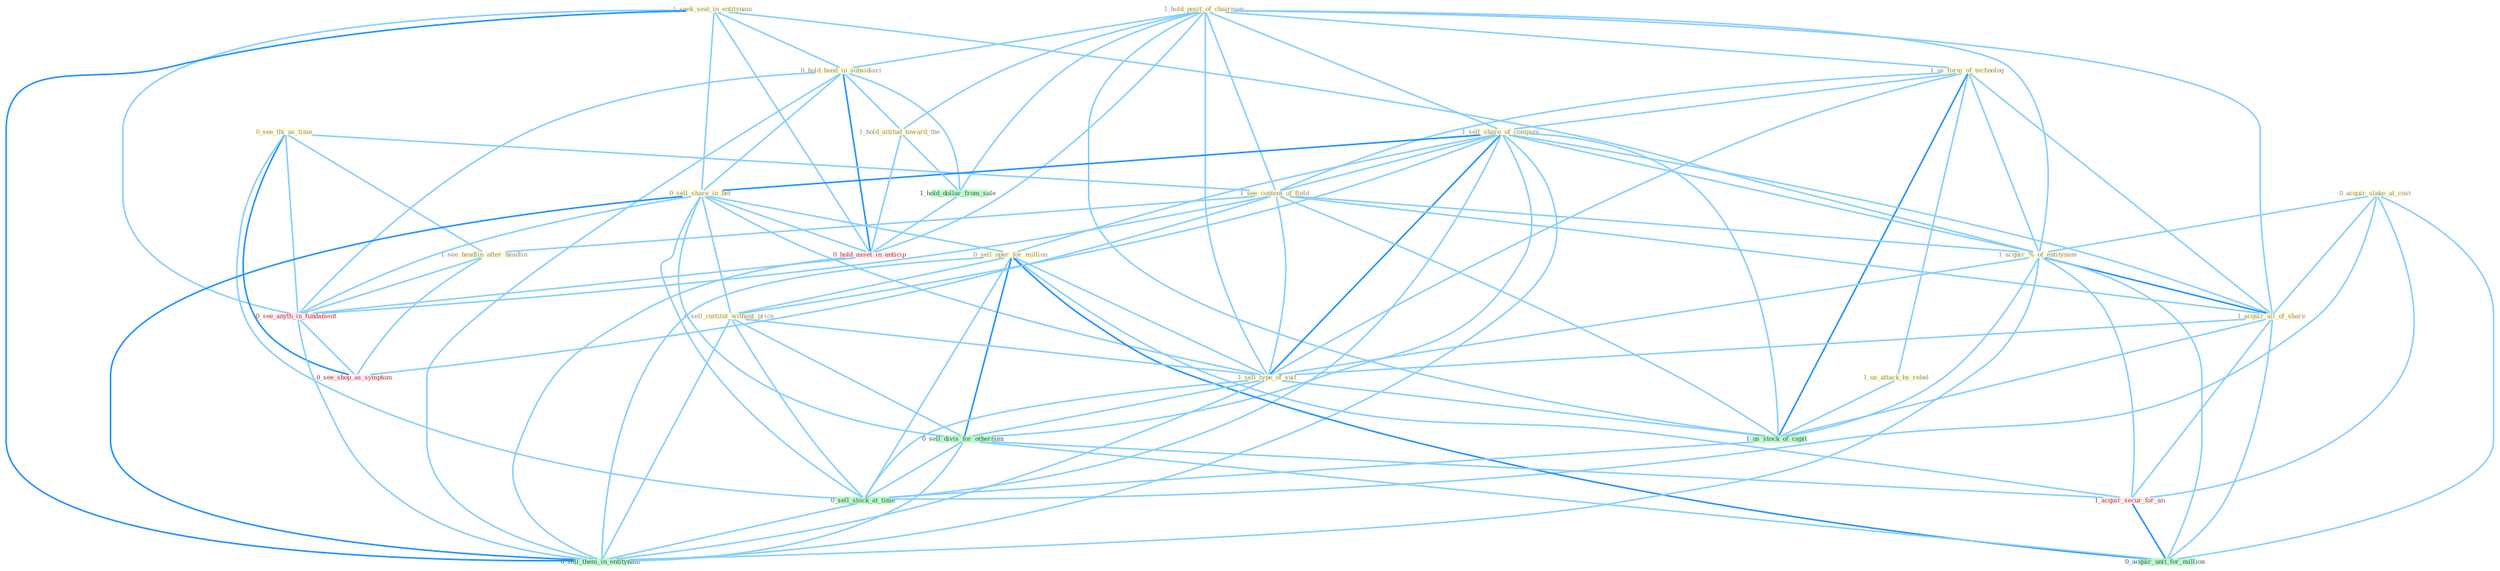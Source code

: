 Graph G{ 
    node
    [shape=polygon,style=filled,width=.5,height=.06,color="#BDFCC9",fixedsize=true,fontsize=4,
    fontcolor="#2f4f4f"];
    {node
    [color="#ffffe0", fontcolor="#8b7d6b"] "1_seek_seat_in_entitynam " "1_hold_posit_of_chairman " "0_hold_bond_in_subsidiari " "1_us_form_of_technolog " "1_us_attack_by_rebel " "0_acquir_stake_at_cost " "0_see_thi_as_time " "1_sell_share_of_compani " "0_sell_share_in_bet " "0_sell_oper_for_million " "1_see_content_of_field " "1_acquir_%_of_entitynam " "0_sell_institut_without_price " "1_acquir_all_of_share " "1_hold_attitud_toward_the " "1_see_headlin_after_headlin " "1_sell_type_of_suit "}
{node [color="#fff0f5", fontcolor="#b22222"] "1_acquir_secur_for_an " "0_hold_asset_in_anticip " "0_see_anyth_in_fundament " "0_see_shop_as_symptom "}
edge [color="#B0E2FF"];

	"1_seek_seat_in_entitynam " -- "0_hold_bond_in_subsidiari " [w="1", color="#87cefa" ];
	"1_seek_seat_in_entitynam " -- "0_sell_share_in_bet " [w="1", color="#87cefa" ];
	"1_seek_seat_in_entitynam " -- "1_acquir_%_of_entitynam " [w="1", color="#87cefa" ];
	"1_seek_seat_in_entitynam " -- "0_hold_asset_in_anticip " [w="1", color="#87cefa" ];
	"1_seek_seat_in_entitynam " -- "0_see_anyth_in_fundament " [w="1", color="#87cefa" ];
	"1_seek_seat_in_entitynam " -- "0_sell_them_in_entitynam " [w="2", color="#1e90ff" , len=0.8];
	"1_hold_posit_of_chairman " -- "0_hold_bond_in_subsidiari " [w="1", color="#87cefa" ];
	"1_hold_posit_of_chairman " -- "1_us_form_of_technolog " [w="1", color="#87cefa" ];
	"1_hold_posit_of_chairman " -- "1_sell_share_of_compani " [w="1", color="#87cefa" ];
	"1_hold_posit_of_chairman " -- "1_see_content_of_field " [w="1", color="#87cefa" ];
	"1_hold_posit_of_chairman " -- "1_acquir_%_of_entitynam " [w="1", color="#87cefa" ];
	"1_hold_posit_of_chairman " -- "1_acquir_all_of_share " [w="1", color="#87cefa" ];
	"1_hold_posit_of_chairman " -- "1_hold_attitud_toward_the " [w="1", color="#87cefa" ];
	"1_hold_posit_of_chairman " -- "1_sell_type_of_suit " [w="1", color="#87cefa" ];
	"1_hold_posit_of_chairman " -- "1_us_stock_of_capit " [w="1", color="#87cefa" ];
	"1_hold_posit_of_chairman " -- "1_hold_dollar_from_sale " [w="1", color="#87cefa" ];
	"1_hold_posit_of_chairman " -- "0_hold_asset_in_anticip " [w="1", color="#87cefa" ];
	"0_hold_bond_in_subsidiari " -- "0_sell_share_in_bet " [w="1", color="#87cefa" ];
	"0_hold_bond_in_subsidiari " -- "1_hold_attitud_toward_the " [w="1", color="#87cefa" ];
	"0_hold_bond_in_subsidiari " -- "1_hold_dollar_from_sale " [w="1", color="#87cefa" ];
	"0_hold_bond_in_subsidiari " -- "0_hold_asset_in_anticip " [w="2", color="#1e90ff" , len=0.8];
	"0_hold_bond_in_subsidiari " -- "0_see_anyth_in_fundament " [w="1", color="#87cefa" ];
	"0_hold_bond_in_subsidiari " -- "0_sell_them_in_entitynam " [w="1", color="#87cefa" ];
	"1_us_form_of_technolog " -- "1_us_attack_by_rebel " [w="1", color="#87cefa" ];
	"1_us_form_of_technolog " -- "1_sell_share_of_compani " [w="1", color="#87cefa" ];
	"1_us_form_of_technolog " -- "1_see_content_of_field " [w="1", color="#87cefa" ];
	"1_us_form_of_technolog " -- "1_acquir_%_of_entitynam " [w="1", color="#87cefa" ];
	"1_us_form_of_technolog " -- "1_acquir_all_of_share " [w="1", color="#87cefa" ];
	"1_us_form_of_technolog " -- "1_sell_type_of_suit " [w="1", color="#87cefa" ];
	"1_us_form_of_technolog " -- "1_us_stock_of_capit " [w="2", color="#1e90ff" , len=0.8];
	"1_us_attack_by_rebel " -- "1_us_stock_of_capit " [w="1", color="#87cefa" ];
	"0_acquir_stake_at_cost " -- "1_acquir_%_of_entitynam " [w="1", color="#87cefa" ];
	"0_acquir_stake_at_cost " -- "1_acquir_all_of_share " [w="1", color="#87cefa" ];
	"0_acquir_stake_at_cost " -- "1_acquir_secur_for_an " [w="1", color="#87cefa" ];
	"0_acquir_stake_at_cost " -- "0_sell_stock_at_time " [w="1", color="#87cefa" ];
	"0_acquir_stake_at_cost " -- "0_acquir_unit_for_million " [w="1", color="#87cefa" ];
	"0_see_thi_as_time " -- "1_see_content_of_field " [w="1", color="#87cefa" ];
	"0_see_thi_as_time " -- "1_see_headlin_after_headlin " [w="1", color="#87cefa" ];
	"0_see_thi_as_time " -- "0_sell_stock_at_time " [w="1", color="#87cefa" ];
	"0_see_thi_as_time " -- "0_see_anyth_in_fundament " [w="1", color="#87cefa" ];
	"0_see_thi_as_time " -- "0_see_shop_as_symptom " [w="2", color="#1e90ff" , len=0.8];
	"1_sell_share_of_compani " -- "0_sell_share_in_bet " [w="2", color="#1e90ff" , len=0.8];
	"1_sell_share_of_compani " -- "0_sell_oper_for_million " [w="1", color="#87cefa" ];
	"1_sell_share_of_compani " -- "1_see_content_of_field " [w="1", color="#87cefa" ];
	"1_sell_share_of_compani " -- "1_acquir_%_of_entitynam " [w="1", color="#87cefa" ];
	"1_sell_share_of_compani " -- "0_sell_institut_without_price " [w="1", color="#87cefa" ];
	"1_sell_share_of_compani " -- "1_acquir_all_of_share " [w="1", color="#87cefa" ];
	"1_sell_share_of_compani " -- "1_sell_type_of_suit " [w="2", color="#1e90ff" , len=0.8];
	"1_sell_share_of_compani " -- "0_sell_divis_for_othernum " [w="1", color="#87cefa" ];
	"1_sell_share_of_compani " -- "1_us_stock_of_capit " [w="1", color="#87cefa" ];
	"1_sell_share_of_compani " -- "0_sell_stock_at_time " [w="1", color="#87cefa" ];
	"1_sell_share_of_compani " -- "0_sell_them_in_entitynam " [w="1", color="#87cefa" ];
	"0_sell_share_in_bet " -- "0_sell_oper_for_million " [w="1", color="#87cefa" ];
	"0_sell_share_in_bet " -- "0_sell_institut_without_price " [w="1", color="#87cefa" ];
	"0_sell_share_in_bet " -- "1_sell_type_of_suit " [w="1", color="#87cefa" ];
	"0_sell_share_in_bet " -- "0_sell_divis_for_othernum " [w="1", color="#87cefa" ];
	"0_sell_share_in_bet " -- "0_hold_asset_in_anticip " [w="1", color="#87cefa" ];
	"0_sell_share_in_bet " -- "0_sell_stock_at_time " [w="1", color="#87cefa" ];
	"0_sell_share_in_bet " -- "0_see_anyth_in_fundament " [w="1", color="#87cefa" ];
	"0_sell_share_in_bet " -- "0_sell_them_in_entitynam " [w="2", color="#1e90ff" , len=0.8];
	"0_sell_oper_for_million " -- "0_sell_institut_without_price " [w="1", color="#87cefa" ];
	"0_sell_oper_for_million " -- "1_sell_type_of_suit " [w="1", color="#87cefa" ];
	"0_sell_oper_for_million " -- "0_sell_divis_for_othernum " [w="2", color="#1e90ff" , len=0.8];
	"0_sell_oper_for_million " -- "1_acquir_secur_for_an " [w="1", color="#87cefa" ];
	"0_sell_oper_for_million " -- "0_sell_stock_at_time " [w="1", color="#87cefa" ];
	"0_sell_oper_for_million " -- "0_acquir_unit_for_million " [w="2", color="#1e90ff" , len=0.8];
	"0_sell_oper_for_million " -- "0_sell_them_in_entitynam " [w="1", color="#87cefa" ];
	"1_see_content_of_field " -- "1_acquir_%_of_entitynam " [w="1", color="#87cefa" ];
	"1_see_content_of_field " -- "1_acquir_all_of_share " [w="1", color="#87cefa" ];
	"1_see_content_of_field " -- "1_see_headlin_after_headlin " [w="1", color="#87cefa" ];
	"1_see_content_of_field " -- "1_sell_type_of_suit " [w="1", color="#87cefa" ];
	"1_see_content_of_field " -- "1_us_stock_of_capit " [w="1", color="#87cefa" ];
	"1_see_content_of_field " -- "0_see_anyth_in_fundament " [w="1", color="#87cefa" ];
	"1_see_content_of_field " -- "0_see_shop_as_symptom " [w="1", color="#87cefa" ];
	"1_acquir_%_of_entitynam " -- "1_acquir_all_of_share " [w="2", color="#1e90ff" , len=0.8];
	"1_acquir_%_of_entitynam " -- "1_sell_type_of_suit " [w="1", color="#87cefa" ];
	"1_acquir_%_of_entitynam " -- "1_acquir_secur_for_an " [w="1", color="#87cefa" ];
	"1_acquir_%_of_entitynam " -- "1_us_stock_of_capit " [w="1", color="#87cefa" ];
	"1_acquir_%_of_entitynam " -- "0_acquir_unit_for_million " [w="1", color="#87cefa" ];
	"1_acquir_%_of_entitynam " -- "0_sell_them_in_entitynam " [w="1", color="#87cefa" ];
	"0_sell_institut_without_price " -- "1_sell_type_of_suit " [w="1", color="#87cefa" ];
	"0_sell_institut_without_price " -- "0_sell_divis_for_othernum " [w="1", color="#87cefa" ];
	"0_sell_institut_without_price " -- "0_sell_stock_at_time " [w="1", color="#87cefa" ];
	"0_sell_institut_without_price " -- "0_sell_them_in_entitynam " [w="1", color="#87cefa" ];
	"1_acquir_all_of_share " -- "1_sell_type_of_suit " [w="1", color="#87cefa" ];
	"1_acquir_all_of_share " -- "1_acquir_secur_for_an " [w="1", color="#87cefa" ];
	"1_acquir_all_of_share " -- "1_us_stock_of_capit " [w="1", color="#87cefa" ];
	"1_acquir_all_of_share " -- "0_acquir_unit_for_million " [w="1", color="#87cefa" ];
	"1_hold_attitud_toward_the " -- "1_hold_dollar_from_sale " [w="1", color="#87cefa" ];
	"1_hold_attitud_toward_the " -- "0_hold_asset_in_anticip " [w="1", color="#87cefa" ];
	"1_see_headlin_after_headlin " -- "0_see_anyth_in_fundament " [w="1", color="#87cefa" ];
	"1_see_headlin_after_headlin " -- "0_see_shop_as_symptom " [w="1", color="#87cefa" ];
	"1_sell_type_of_suit " -- "0_sell_divis_for_othernum " [w="1", color="#87cefa" ];
	"1_sell_type_of_suit " -- "1_us_stock_of_capit " [w="1", color="#87cefa" ];
	"1_sell_type_of_suit " -- "0_sell_stock_at_time " [w="1", color="#87cefa" ];
	"1_sell_type_of_suit " -- "0_sell_them_in_entitynam " [w="1", color="#87cefa" ];
	"0_sell_divis_for_othernum " -- "1_acquir_secur_for_an " [w="1", color="#87cefa" ];
	"0_sell_divis_for_othernum " -- "0_sell_stock_at_time " [w="1", color="#87cefa" ];
	"0_sell_divis_for_othernum " -- "0_acquir_unit_for_million " [w="1", color="#87cefa" ];
	"0_sell_divis_for_othernum " -- "0_sell_them_in_entitynam " [w="1", color="#87cefa" ];
	"1_acquir_secur_for_an " -- "0_acquir_unit_for_million " [w="2", color="#1e90ff" , len=0.8];
	"1_us_stock_of_capit " -- "0_sell_stock_at_time " [w="1", color="#87cefa" ];
	"1_hold_dollar_from_sale " -- "0_hold_asset_in_anticip " [w="1", color="#87cefa" ];
	"0_hold_asset_in_anticip " -- "0_see_anyth_in_fundament " [w="1", color="#87cefa" ];
	"0_hold_asset_in_anticip " -- "0_sell_them_in_entitynam " [w="1", color="#87cefa" ];
	"0_sell_stock_at_time " -- "0_sell_them_in_entitynam " [w="1", color="#87cefa" ];
	"0_see_anyth_in_fundament " -- "0_see_shop_as_symptom " [w="1", color="#87cefa" ];
	"0_see_anyth_in_fundament " -- "0_sell_them_in_entitynam " [w="1", color="#87cefa" ];
}